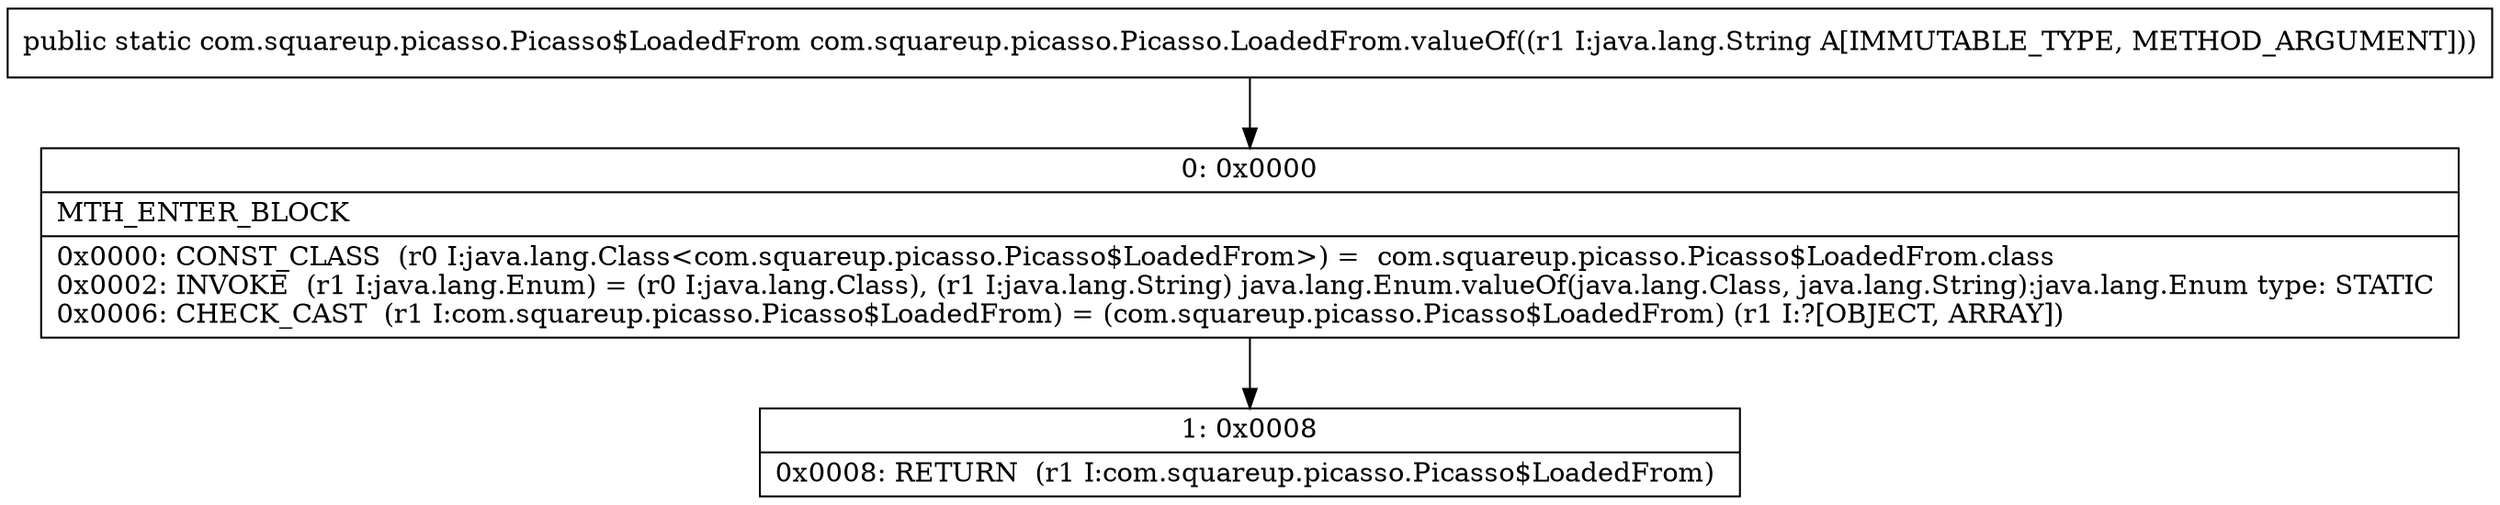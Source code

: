 digraph "CFG forcom.squareup.picasso.Picasso.LoadedFrom.valueOf(Ljava\/lang\/String;)Lcom\/squareup\/picasso\/Picasso$LoadedFrom;" {
Node_0 [shape=record,label="{0\:\ 0x0000|MTH_ENTER_BLOCK\l|0x0000: CONST_CLASS  (r0 I:java.lang.Class\<com.squareup.picasso.Picasso$LoadedFrom\>) =  com.squareup.picasso.Picasso$LoadedFrom.class \l0x0002: INVOKE  (r1 I:java.lang.Enum) = (r0 I:java.lang.Class), (r1 I:java.lang.String) java.lang.Enum.valueOf(java.lang.Class, java.lang.String):java.lang.Enum type: STATIC \l0x0006: CHECK_CAST  (r1 I:com.squareup.picasso.Picasso$LoadedFrom) = (com.squareup.picasso.Picasso$LoadedFrom) (r1 I:?[OBJECT, ARRAY]) \l}"];
Node_1 [shape=record,label="{1\:\ 0x0008|0x0008: RETURN  (r1 I:com.squareup.picasso.Picasso$LoadedFrom) \l}"];
MethodNode[shape=record,label="{public static com.squareup.picasso.Picasso$LoadedFrom com.squareup.picasso.Picasso.LoadedFrom.valueOf((r1 I:java.lang.String A[IMMUTABLE_TYPE, METHOD_ARGUMENT])) }"];
MethodNode -> Node_0;
Node_0 -> Node_1;
}

